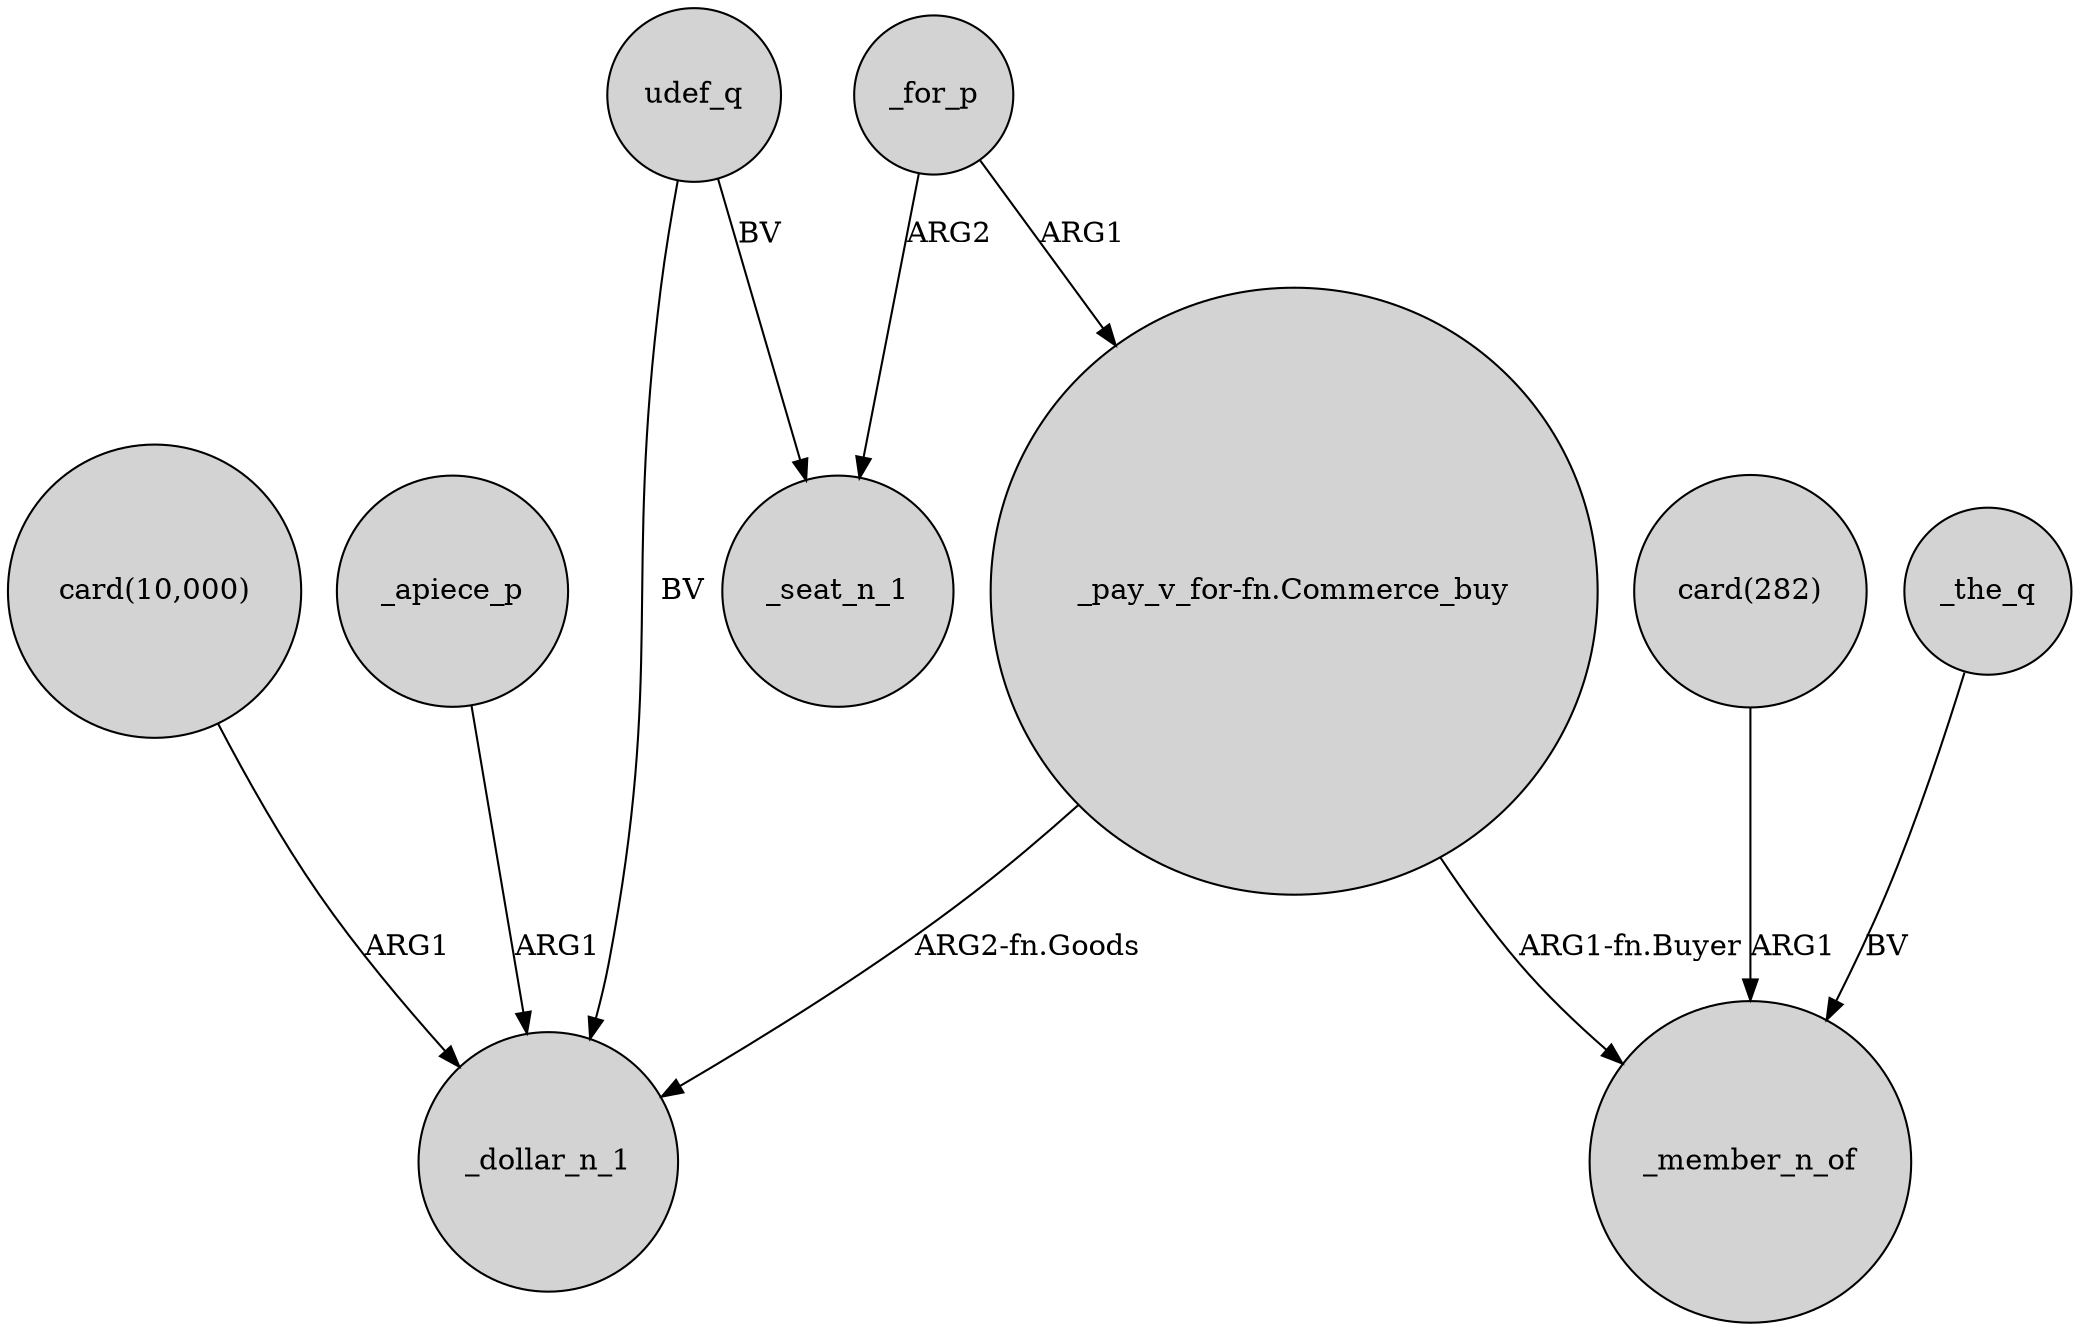 digraph {
	node [shape=circle style=filled]
	"card(10,000)" -> _dollar_n_1 [label=ARG1]
	_apiece_p -> _dollar_n_1 [label=ARG1]
	"_pay_v_for-fn.Commerce_buy" -> _dollar_n_1 [label="ARG2-fn.Goods"]
	"card(282)" -> _member_n_of [label=ARG1]
	_for_p -> _seat_n_1 [label=ARG2]
	_for_p -> "_pay_v_for-fn.Commerce_buy" [label=ARG1]
	udef_q -> _seat_n_1 [label=BV]
	udef_q -> _dollar_n_1 [label=BV]
	"_pay_v_for-fn.Commerce_buy" -> _member_n_of [label="ARG1-fn.Buyer"]
	_the_q -> _member_n_of [label=BV]
}

